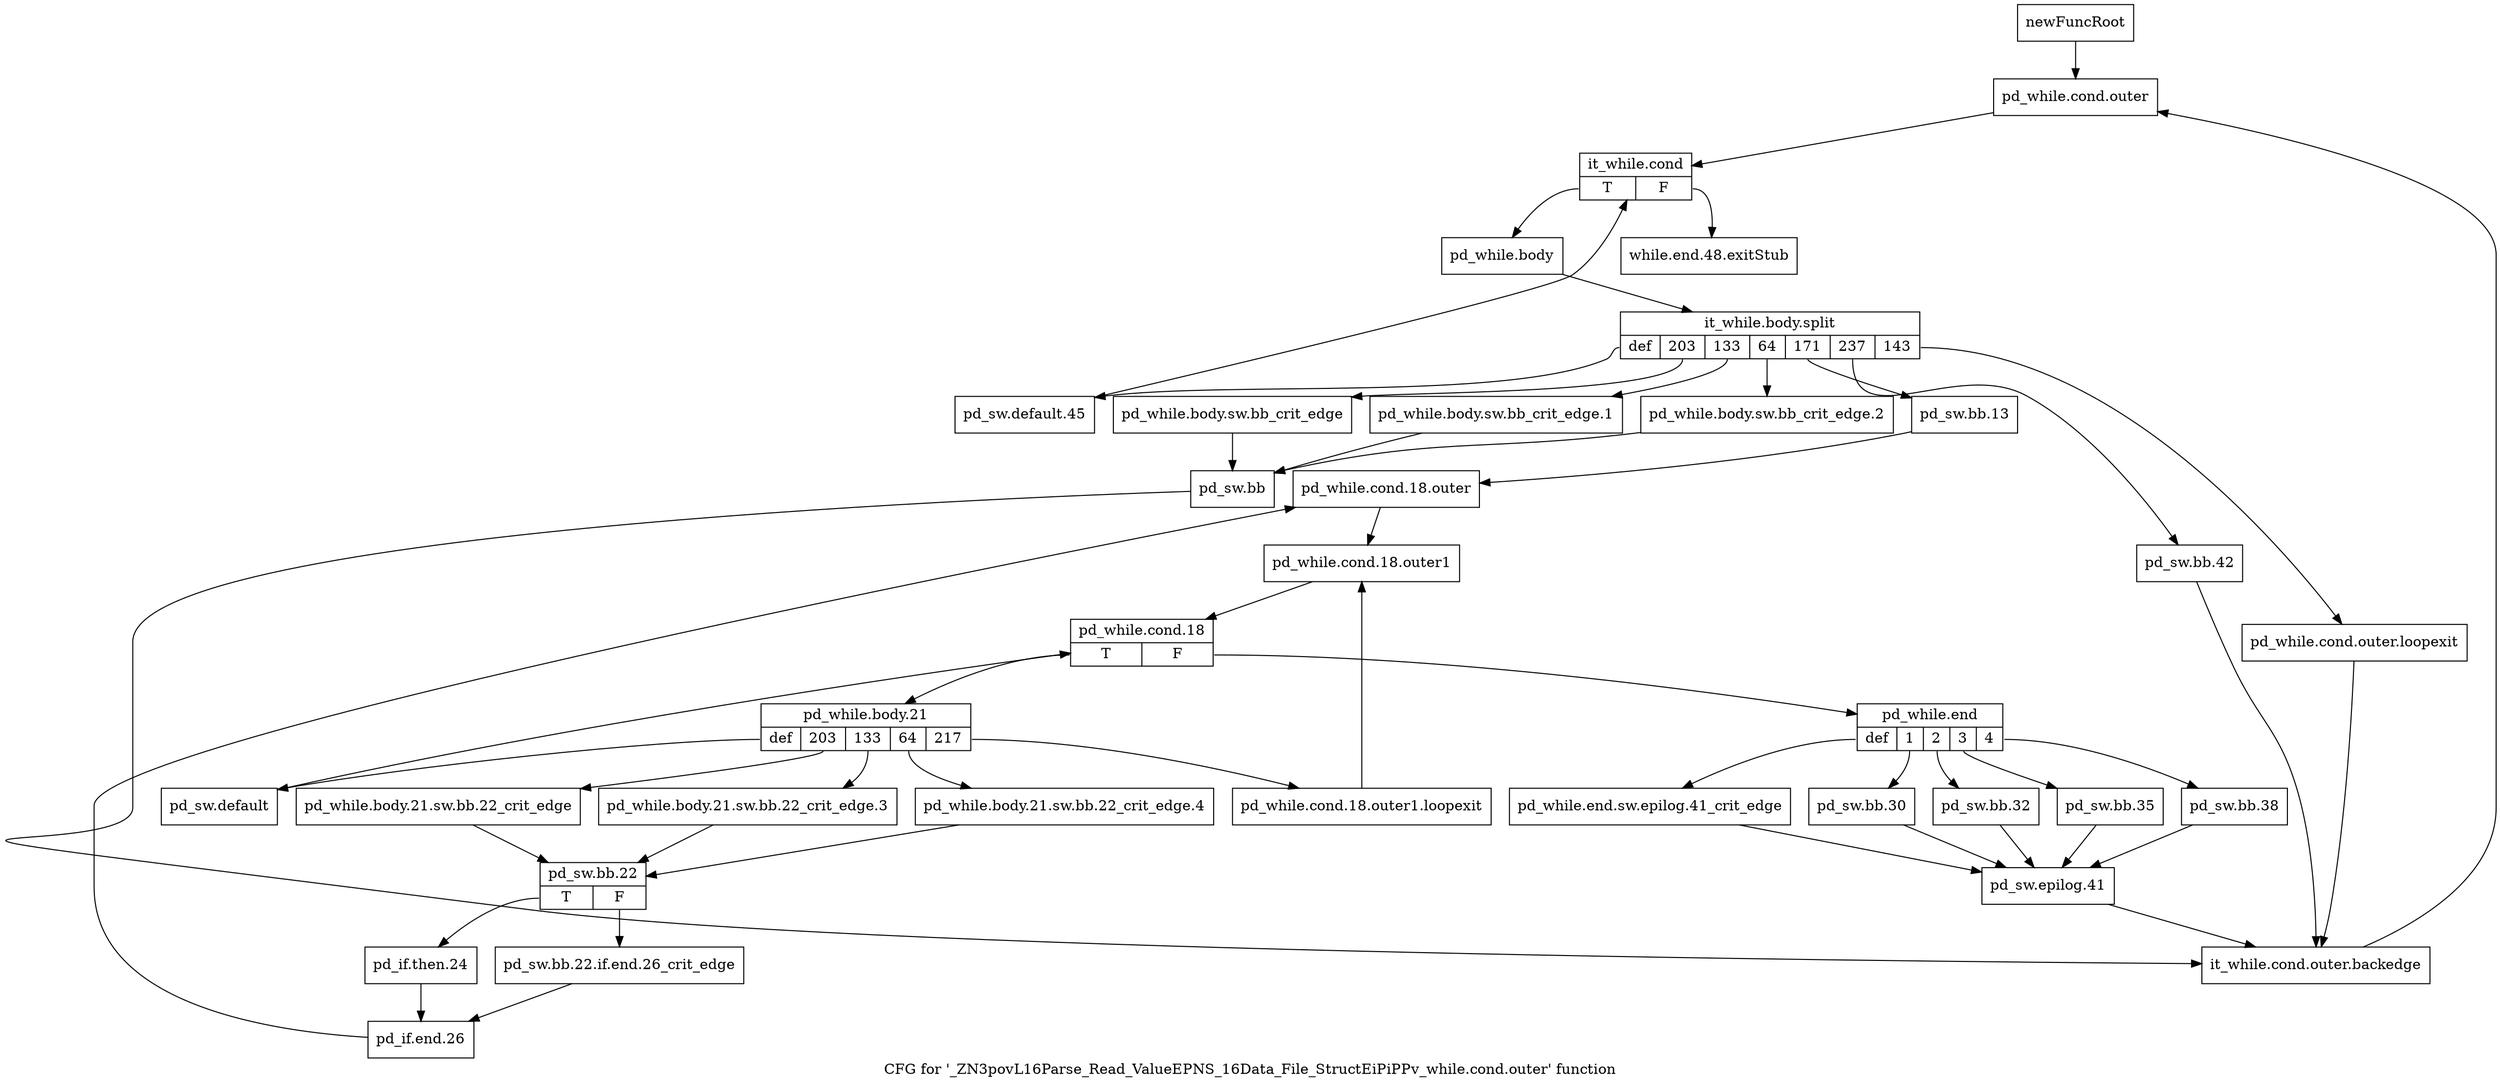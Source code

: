 digraph "CFG for '_ZN3povL16Parse_Read_ValueEPNS_16Data_File_StructEiPiPPv_while.cond.outer' function" {
	label="CFG for '_ZN3povL16Parse_Read_ValueEPNS_16Data_File_StructEiPiPPv_while.cond.outer' function";

	Node0x2d53de0 [shape=record,label="{newFuncRoot}"];
	Node0x2d53de0 -> Node0x2d543f0;
	Node0x2d53e30 [shape=record,label="{while.end.48.exitStub}"];
	Node0x2d543f0 [shape=record,label="{pd_while.cond.outer}"];
	Node0x2d543f0 -> Node0x2d54440;
	Node0x2d54440 [shape=record,label="{it_while.cond|{<s0>T|<s1>F}}"];
	Node0x2d54440:s0 -> Node0x2d54490;
	Node0x2d54440:s1 -> Node0x2d53e30;
	Node0x2d54490 [shape=record,label="{pd_while.body}"];
	Node0x2d54490 -> Node0x2cfd050;
	Node0x2cfd050 [shape=record,label="{it_while.body.split|{<s0>def|<s1>203|<s2>133|<s3>64|<s4>171|<s5>237|<s6>143}}"];
	Node0x2cfd050:s0 -> Node0x2d54da0;
	Node0x2cfd050:s1 -> Node0x2d54cb0;
	Node0x2cfd050:s2 -> Node0x2d54c60;
	Node0x2cfd050:s3 -> Node0x2d54c10;
	Node0x2cfd050:s4 -> Node0x2d54580;
	Node0x2cfd050:s5 -> Node0x2d54530;
	Node0x2cfd050:s6 -> Node0x2d544e0;
	Node0x2d544e0 [shape=record,label="{pd_while.cond.outer.loopexit}"];
	Node0x2d544e0 -> Node0x2d54d50;
	Node0x2d54530 [shape=record,label="{pd_sw.bb.42}"];
	Node0x2d54530 -> Node0x2d54d50;
	Node0x2d54580 [shape=record,label="{pd_sw.bb.13}"];
	Node0x2d54580 -> Node0x2d545d0;
	Node0x2d545d0 [shape=record,label="{pd_while.cond.18.outer}"];
	Node0x2d545d0 -> Node0x2d54620;
	Node0x2d54620 [shape=record,label="{pd_while.cond.18.outer1}"];
	Node0x2d54620 -> Node0x2d54670;
	Node0x2d54670 [shape=record,label="{pd_while.cond.18|{<s0>T|<s1>F}}"];
	Node0x2d54670:s0 -> Node0x2d548f0;
	Node0x2d54670:s1 -> Node0x2d546c0;
	Node0x2d546c0 [shape=record,label="{pd_while.end|{<s0>def|<s1>1|<s2>2|<s3>3|<s4>4}}"];
	Node0x2d546c0:s0 -> Node0x2d54850;
	Node0x2d546c0:s1 -> Node0x2d54800;
	Node0x2d546c0:s2 -> Node0x2d547b0;
	Node0x2d546c0:s3 -> Node0x2d54760;
	Node0x2d546c0:s4 -> Node0x2d54710;
	Node0x2d54710 [shape=record,label="{pd_sw.bb.38}"];
	Node0x2d54710 -> Node0x2d548a0;
	Node0x2d54760 [shape=record,label="{pd_sw.bb.35}"];
	Node0x2d54760 -> Node0x2d548a0;
	Node0x2d547b0 [shape=record,label="{pd_sw.bb.32}"];
	Node0x2d547b0 -> Node0x2d548a0;
	Node0x2d54800 [shape=record,label="{pd_sw.bb.30}"];
	Node0x2d54800 -> Node0x2d548a0;
	Node0x2d54850 [shape=record,label="{pd_while.end.sw.epilog.41_crit_edge}"];
	Node0x2d54850 -> Node0x2d548a0;
	Node0x2d548a0 [shape=record,label="{pd_sw.epilog.41}"];
	Node0x2d548a0 -> Node0x2d54d50;
	Node0x2d548f0 [shape=record,label="{pd_while.body.21|{<s0>def|<s1>203|<s2>133|<s3>64|<s4>217}}"];
	Node0x2d548f0:s0 -> Node0x2d54bc0;
	Node0x2d548f0:s1 -> Node0x2d54a30;
	Node0x2d548f0:s2 -> Node0x2d549e0;
	Node0x2d548f0:s3 -> Node0x2d54990;
	Node0x2d548f0:s4 -> Node0x2d54940;
	Node0x2d54940 [shape=record,label="{pd_while.cond.18.outer1.loopexit}"];
	Node0x2d54940 -> Node0x2d54620;
	Node0x2d54990 [shape=record,label="{pd_while.body.21.sw.bb.22_crit_edge.4}"];
	Node0x2d54990 -> Node0x2d54a80;
	Node0x2d549e0 [shape=record,label="{pd_while.body.21.sw.bb.22_crit_edge.3}"];
	Node0x2d549e0 -> Node0x2d54a80;
	Node0x2d54a30 [shape=record,label="{pd_while.body.21.sw.bb.22_crit_edge}"];
	Node0x2d54a30 -> Node0x2d54a80;
	Node0x2d54a80 [shape=record,label="{pd_sw.bb.22|{<s0>T|<s1>F}}"];
	Node0x2d54a80:s0 -> Node0x2d54b20;
	Node0x2d54a80:s1 -> Node0x2d54ad0;
	Node0x2d54ad0 [shape=record,label="{pd_sw.bb.22.if.end.26_crit_edge}"];
	Node0x2d54ad0 -> Node0x2d54b70;
	Node0x2d54b20 [shape=record,label="{pd_if.then.24}"];
	Node0x2d54b20 -> Node0x2d54b70;
	Node0x2d54b70 [shape=record,label="{pd_if.end.26}"];
	Node0x2d54b70 -> Node0x2d545d0;
	Node0x2d54bc0 [shape=record,label="{pd_sw.default}"];
	Node0x2d54bc0 -> Node0x2d54670;
	Node0x2d54c10 [shape=record,label="{pd_while.body.sw.bb_crit_edge.2}"];
	Node0x2d54c10 -> Node0x2d54d00;
	Node0x2d54c60 [shape=record,label="{pd_while.body.sw.bb_crit_edge.1}"];
	Node0x2d54c60 -> Node0x2d54d00;
	Node0x2d54cb0 [shape=record,label="{pd_while.body.sw.bb_crit_edge}"];
	Node0x2d54cb0 -> Node0x2d54d00;
	Node0x2d54d00 [shape=record,label="{pd_sw.bb}"];
	Node0x2d54d00 -> Node0x2d54d50;
	Node0x2d54d50 [shape=record,label="{it_while.cond.outer.backedge}"];
	Node0x2d54d50 -> Node0x2d543f0;
	Node0x2d54da0 [shape=record,label="{pd_sw.default.45}"];
	Node0x2d54da0 -> Node0x2d54440;
}
